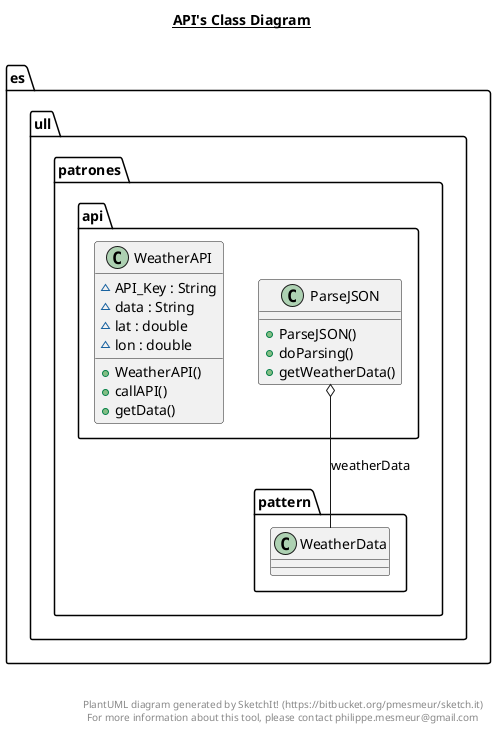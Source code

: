 @startuml

title __API's Class Diagram__\n

  namespace es.ull.patrones {
    namespace es.ull.patrones.api {
      class es.ull.patrones.api.ParseJSON {
          + ParseJSON()
          + doParsing()
          + getWeatherData()
      }
    }
  }
  

  namespace es.ull.patrones {
    namespace es.ull.patrones.api {
      class es.ull.patrones.api.WeatherAPI {
          ~ API_Key : String
          ~ data : String
          ~ lat : double
          ~ lon : double
          + WeatherAPI()
          + callAPI()
          + getData()
      }
    }
  }
  

  es.ull.patrones.api.ParseJSON o-- es.ull.patrones.pattern.WeatherData : weatherData


right footer


PlantUML diagram generated by SketchIt! (https://bitbucket.org/pmesmeur/sketch.it)
For more information about this tool, please contact philippe.mesmeur@gmail.com
endfooter

@enduml

